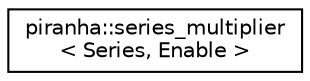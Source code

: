digraph "Graphical Class Hierarchy"
{
  edge [fontname="Helvetica",fontsize="10",labelfontname="Helvetica",labelfontsize="10"];
  node [fontname="Helvetica",fontsize="10",shape=record];
  rankdir="LR";
  Node0 [label="piranha::series_multiplier\l\< Series, Enable \>",height=0.2,width=0.4,color="black", fillcolor="white", style="filled",URL="$classpiranha_1_1series__multiplier.html",tooltip="Series multiplier. "];
}

